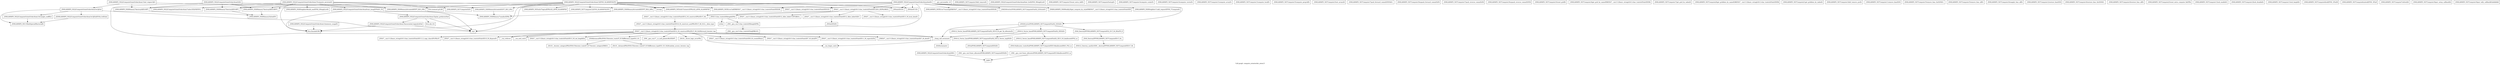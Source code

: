 digraph "Call graph: compute_orientorder_atom.ll" {
	label="Call graph: compute_orientorder_atom.ll";

	Node0x564f779bd520 [shape=record,label="{_ZN9LAMMPS_NS22ComputeOrientOrderAtomC2EPNS_6LAMMPSEiPPc}"];
	Node0x564f779bd520 -> Node0x564f7796e230;
	Node0x564f779bd520 -> Node0x564f779694f0;
	Node0x564f779bd520 -> Node0x564f77966fc0;
	Node0x564f779bd520 -> Node0x564f779342d0;
	Node0x564f779bd520 -> Node0x564f77914200;
	Node0x564f779bd520 -> Node0x564f77966710;
	Node0x564f779bd520 -> Node0x564f779781e0;
	Node0x564f779bd520 -> Node0x564f77985d90;
	Node0x564f779bd520 -> Node0x564f7799e420;
	Node0x564f779bd520 -> Node0x564f77990f80;
	Node0x564f779bd520 -> Node0x564f77980820;
	Node0x564f779bd520 -> Node0x564f779795d0;
	Node0x564f779bd520 -> Node0x564f778cd290;
	Node0x564f779bd520 -> Node0x564f77991fc0;
	Node0x564f779bd520 -> Node0x564f77996350;
	Node0x564f7796e230 [shape=record,label="{_ZN9LAMMPS_NS7ComputeC2EPNS_6LAMMPSEiPPc}"];
	Node0x564f77966710 [shape=record,label="{_ZN9LAMMPS_NS5Error3allERKNSt7__cxx1112basic_stringIcSt11char_traitsIcESaIcEEEiS8_}"];
	Node0x564f779694f0 [shape=record,label="{_ZNSaIcEC1Ev}"];
	Node0x564f77966fc0 [shape=record,label="{_ZNSt7__cxx1112basic_stringIcSt11char_traitsIcESaIcEEC2IS3_EEPKcRKS3_}"];
	Node0x564f77966fc0 -> Node0x564f7791b3a0;
	Node0x564f77966fc0 -> Node0x564f778983e0;
	Node0x564f77966fc0 -> Node0x564f77892840;
	Node0x564f77966fc0 -> Node0x564f77891fa0;
	Node0x564f77966fc0 -> Node0x564f77891bc0;
	Node0x564f7788ee80 [shape=record,label="{__gxx_personality_v0}"];
	Node0x564f779781e0 [shape=record,label="{_ZNSt7__cxx1112basic_stringIcSt11char_traitsIcESaIcEED1Ev}"];
	Node0x564f77985d90 [shape=record,label="{_ZNSaIcED1Ev}"];
	Node0x564f77980820 [shape=record,label="{_ZN9LAMMPS_NS6Memory6createIiEEPT_RS3_iPKc}"];
	Node0x564f77980820 -> Node0x564f77890140;
	Node0x564f779795d0 [shape=record,label="{strcmp}"];
	Node0x564f778cd290 [shape=record,label="{_ZN9LAMMPS_NS5utils7numericEPKciS2_bPNS_6LAMMPSE}"];
	Node0x564f77996350 [shape=record,label="{_ZN9LAMMPS_NS6Memory7destroyIiEEvRPT_}"];
	Node0x564f77996350 -> Node0x564f778b44b0;
	Node0x564f77991fc0 [shape=record,label="{_ZN9LAMMPS_NS5utils7logicalEPKciS2_bPNS_6LAMMPSE}"];
	Node0x564f77990f80 [shape=record,label="{_ZN9LAMMPS_NS6Memory6createIdEEPT_RS3_iPKc}"];
	Node0x564f77990f80 -> Node0x564f77890140;
	Node0x564f77914200 [shape=record,label="{sqrt}"];
	Node0x564f7799e420 [shape=record,label="{llvm.fmuladd.f64}"];
	Node0x564f779342d0 [shape=record,label="{_ZN9LAMMPS_NS7ComputeD2Ev}"];
	Node0x564f778d37d0 [shape=record,label="{_ZN9LAMMPS_NS7Compute10dof_removeEi}"];
	Node0x564f779c4b90 [shape=record,label="{_ZN9LAMMPS_NS22ComputeOrientOrderAtomD2Ev}"];
	Node0x564f779c4b90 -> Node0x564f779c48f0;
	Node0x564f779c4b90 -> Node0x564f7791b310;
	Node0x564f779c4b90 -> Node0x564f778b5630;
	Node0x564f779c4b90 -> Node0x564f77996350;
	Node0x564f779c4b90 -> Node0x564f779342d0;
	Node0x564f779c48f0 [shape=record,label="{_ZN9LAMMPS_NS6Memory7destroyIdEEvRPPT_}"];
	Node0x564f779c48f0 -> Node0x564f778b44b0;
	Node0x564f778b5630 [shape=record,label="{__clang_call_terminate}"];
	Node0x564f778b5630 -> Node0x564f779575a0;
	Node0x564f778b5630 -> Node0x564f779337f0;
	Node0x564f779575a0 [shape=record,label="{__cxa_begin_catch}"];
	Node0x564f779337f0 [shape=record,label="{_ZSt9terminatev}"];
	Node0x564f7791b310 [shape=record,label="{_ZN9LAMMPS_NS6Memory7destroyIdEEvRPT_}"];
	Node0x564f7791b310 -> Node0x564f778b44b0;
	Node0x564f779140f0 [shape=record,label="{_ZN9LAMMPS_NS22ComputeOrientOrderAtomD0Ev}"];
	Node0x564f779140f0 -> Node0x564f77961120;
	Node0x564f77961120 [shape=record,label="{_ZdlPv}"];
	Node0x564f77918da0 [shape=record,label="{_ZN9LAMMPS_NS22ComputeOrientOrderAtom4initEv}"];
	Node0x564f77918da0 -> Node0x564f779694f0;
	Node0x564f77918da0 -> Node0x564f77966fc0;
	Node0x564f77918da0 -> Node0x564f77985d90;
	Node0x564f77918da0 -> Node0x564f77966710;
	Node0x564f77918da0 -> Node0x564f779781e0;
	Node0x564f77918da0 -> Node0x564f779d4710;
	Node0x564f77918da0 -> Node0x564f778a6a20;
	Node0x564f77918da0 -> Node0x564f778a2ea0;
	Node0x564f77918da0 -> Node0x564f77914200;
	Node0x564f77918da0 -> Node0x564f7789db40;
	Node0x564f77918da0 -> Node0x564f778e4840;
	Node0x564f77918da0 -> Node0x564f778a1ff0;
	Node0x564f77918da0 -> Node0x564f779c48f0;
	Node0x564f778aefc0 [shape=record,label="{_ZN9LAMMPS_NS22ComputeOrientOrderAtom9calc_boopEPPdiS1_Pii}"];
	Node0x564f778aefc0 -> Node0x564f7799e420;
	Node0x564f778aefc0 -> Node0x564f77914200;
	Node0x564f778aefc0 -> Node0x564f778b08e0;
	Node0x564f778a1ff0 [shape=record,label="{_ZN9LAMMPS_NS6Memory6createIdEEPPT_RS4_iiPKc}"];
	Node0x564f778a1ff0 -> Node0x564f77890140;
	Node0x564f778e4840 [shape=record,label="{_ZN9LAMMPS_NS8Neighbor11add_requestEPNS_7ComputeEi}"];
	Node0x564f7789db40 [shape=record,label="{_ZNK9LAMMPS_NS6Modify20get_compute_by_styleERKNSt7__cxx1112basic_stringIcSt11char_traitsIcESaIcEEE}"];
	Node0x564f778a2ea0 [shape=record,label="{_ZNKSt6vectorIPN9LAMMPS_NS7ComputeESaIS2_EE4sizeEv}"];
	Node0x564f778a6a20 [shape=record,label="{_ZNSt6vectorIPN9LAMMPS_NS7ComputeESaIS2_EED2Ev}"];
	Node0x564f778a6a20 -> Node0x564f779d47c0;
	Node0x564f778a6a20 -> Node0x564f779d4870;
	Node0x564f778a6a20 -> Node0x564f779d48f0;
	Node0x564f778a6a20 -> Node0x564f778b5630;
	Node0x564f779d4710 [shape=record,label="{_ZN9LAMMPS_NS5Error7warningERKNSt7__cxx1112basic_stringIcSt11char_traitsIcESaIcEEEiS8_}"];
	Node0x564f779d4970 [shape=record,label="{_ZN9LAMMPS_NS22ComputeOrientOrderAtom9init_listEiPNS_9NeighListE}"];
	Node0x564f778a7520 [shape=record,label="{_ZN9LAMMPS_NS22ComputeOrientOrderAtom15compute_peratomEv}"];
	Node0x564f778a7520 -> Node0x564f779c48f0;
	Node0x564f778a7520 -> Node0x564f778a1ff0;
	Node0x564f778a7520 -> Node0x564f778aa580;
	Node0x564f778a7520 -> Node0x564f778ad2e0;
	Node0x564f778a7520 -> Node0x564f7791b310;
	Node0x564f778a7520 -> Node0x564f778aefc0;
	Node0x564f778a7520 -> Node0x564f77996350;
	Node0x564f778a7520 -> Node0x564f77990f80;
	Node0x564f778a7520 -> Node0x564f778ae9b0;
	Node0x564f778a7520 -> Node0x564f77980820;
	Node0x564f778a7520 -> Node0x564f7799e420;
	Node0x564f778aa580 [shape=record,label="{_ZN9LAMMPS_NS8Neighbor9build_oneEPNS_9NeighListEi}"];
	Node0x564f778ad2e0 [shape=record,label="{llvm.memset.p0.i64}"];
	Node0x564f778ae9b0 [shape=record,label="{_ZN9LAMMPS_NS22ComputeOrientOrderAtom7select3EiiPdPiPS1_}"];
	Node0x564f779d21f0 [shape=record,label="{_ZN9LAMMPS_NS22ComputeOrientOrderAtom12memory_usageEv}"];
	Node0x564f779d21f0 -> Node0x564f7799e420;
	Node0x564f778b08e0 [shape=record,label="{_ZN9LAMMPS_NS22ComputeOrientOrderAtom15polar_prefactorEiid}"];
	Node0x564f778b08e0 -> Node0x564f779d2270;
	Node0x564f778b08e0 -> Node0x564f77914200;
	Node0x564f778b08e0 -> Node0x564f779d22f0;
	Node0x564f779d2270 [shape=record,label="{llvm.abs.i32}"];
	Node0x564f779d22f0 [shape=record,label="{_ZN9LAMMPS_NS22ComputeOrientOrderAtom19associated_legendreEiid}"];
	Node0x564f779d22f0 -> Node0x564f7799e420;
	Node0x564f779d22f0 -> Node0x564f77914200;
	Node0x564f778b1970 [shape=record,label="{_ZN9LAMMPS_NS22ComputeOrientOrderAtom13init_wigner3jEv}"];
	Node0x564f778b1970 -> Node0x564f7791b310;
	Node0x564f778b1970 -> Node0x564f77990f80;
	Node0x564f778b1970 -> Node0x564f778b2200;
	Node0x564f778b2200 [shape=record,label="{_ZN9LAMMPS_NS22ComputeOrientOrderAtom3w3jEiiii}"];
	Node0x564f778b2200 -> Node0x564f778b3860;
	Node0x564f778b2200 -> Node0x564f77914200;
	Node0x564f778b2200 -> Node0x564f778b5170;
	Node0x564f778b2200 -> Node0x564f778b5810;
	Node0x564f778b3860 [shape=record,label="{_ZN9LAMMPS_NS22ComputeOrientOrderAtom14triangle_coeffEiii}"];
	Node0x564f778b3860 -> Node0x564f778b5170;
	Node0x564f778b5170 [shape=record,label="{_ZN9LAMMPS_NS11MathSpecial9factorialEi}"];
	Node0x564f778b5810 [shape=record,label="{_ZZN9LAMMPS_NS22ComputeOrientOrderAtom3w3jEiiiiEN3$_0clEiiiiii}"];
	Node0x564f778b5810 -> Node0x564f778b5170;
	Node0x564f778b7be0 [shape=record,label="{_ZN9LAMMPS_NS7Compute15reset_extra_dofEv}"];
	Node0x564f778b8d20 [shape=record,label="{_ZN9LAMMPS_NS7Compute5setupEv}"];
	Node0x564f778ba3a0 [shape=record,label="{_ZN9LAMMPS_NS7Compute14compute_scalarEv}"];
	Node0x564f778bb370 [shape=record,label="{_ZN9LAMMPS_NS7Compute14compute_vectorEv}"];
	Node0x564f778bc1f0 [shape=record,label="{_ZN9LAMMPS_NS7Compute13compute_arrayEv}"];
	Node0x564f778be540 [shape=record,label="{_ZN9LAMMPS_NS7Compute13compute_localEv}"];
	Node0x564f778bedd0 [shape=record,label="{_ZN9LAMMPS_NS7Compute15compute_pergridEv}"];
	Node0x564f778c20a0 [shape=record,label="{_ZN9LAMMPS_NS7Compute10set_arraysEi}"];
	Node0x564f778c2f60 [shape=record,label="{_ZN9LAMMPS_NS7Compute17pack_forward_commEiPiPdiS1_}"];
	Node0x564f778c3de0 [shape=record,label="{_ZN9LAMMPS_NS7Compute19unpack_forward_commEiiPd}"];
	Node0x564f778c5340 [shape=record,label="{_ZN9LAMMPS_NS7Compute17pack_reverse_commEiiPd}"];
	Node0x564f778c62c0 [shape=record,label="{_ZN9LAMMPS_NS7Compute19unpack_reverse_commEiPiPd}"];
	Node0x564f778c7140 [shape=record,label="{_ZN9LAMMPS_NS7Compute10reset_gridEv}"];
	Node0x564f778c8430 [shape=record,label="{_ZN9LAMMPS_NS7Compute16get_grid_by_nameERKNSt7__cxx1112basic_stringIcSt11char_traitsIcESaIcEEERi}"];
	Node0x564f778c9f70 [shape=record,label="{_ZN9LAMMPS_NS7Compute17get_grid_by_indexEi}"];
	Node0x564f778cab40 [shape=record,label="{_ZN9LAMMPS_NS7Compute20get_griddata_by_nameEiRKNSt7__cxx1112basic_stringIcSt11char_traitsIcESaIcEEERi}"];
	Node0x564f778cb310 [shape=record,label="{_ZN9LAMMPS_NS7Compute21get_griddata_by_indexEi}"];
	Node0x564f778cdb40 [shape=record,label="{_ZN9LAMMPS_NS7Compute14dof_remove_preEv}"];
	Node0x564f778d46f0 [shape=record,label="{_ZN9LAMMPS_NS7Compute11remove_biasEiPd}"];
	Node0x564f778d5570 [shape=record,label="{_ZN9LAMMPS_NS7Compute15remove_bias_thrEiPdS1_}"];
	Node0x564f778d69e0 [shape=record,label="{_ZN9LAMMPS_NS7Compute15remove_bias_allEv}"];
	Node0x564f778d7210 [shape=record,label="{_ZN9LAMMPS_NS7Compute16reapply_bias_allEv}"];
	Node0x564f778d8b40 [shape=record,label="{_ZN9LAMMPS_NS7Compute12restore_biasEiPd}"];
	Node0x564f778d9a60 [shape=record,label="{_ZN9LAMMPS_NS7Compute16restore_bias_thrEiPdS1_}"];
	Node0x564f778da8e0 [shape=record,label="{_ZN9LAMMPS_NS7Compute16restore_bias_allEv}"];
	Node0x564f778dbf80 [shape=record,label="{_ZN9LAMMPS_NS7Compute23reset_extra_compute_fixEPKc}"];
	Node0x564f778de450 [shape=record,label="{_ZN9LAMMPS_NS7Compute11lock_enableEv}"];
	Node0x564f778dec20 [shape=record,label="{_ZN9LAMMPS_NS7Compute12lock_disableEv}"];
	Node0x564f778e2d00 [shape=record,label="{_ZN9LAMMPS_NS7Compute11lock_lengthEv}"];
	Node0x564f778e42a0 [shape=record,label="{_ZN9LAMMPS_NS7Compute4lockEPNS_3FixEll}"];
	Node0x564f778e53b0 [shape=record,label="{_ZN9LAMMPS_NS7Compute6unlockEPNS_3FixE}"];
	Node0x564f778e60f0 [shape=record,label="{_ZN9LAMMPS_NS7Compute7refreshEv}"];
	Node0x564f778a8050 [shape=record,label="{_ZN9LAMMPS_NS7Compute19pair_setup_callbackEii}"];
	Node0x564f7791b3a0 [shape=record,label="{_ZNSt7__cxx1112basic_stringIcSt11char_traitsIcESaIcEE13_M_local_dataEv}"];
	Node0x564f778983e0 [shape=record,label="{_ZNSt7__cxx1112basic_stringIcSt11char_traitsIcESaIcEE12_Alloc_hiderC1EPcRKS3_}"];
	Node0x564f778e6be0 [shape=record,label="{_ZN9LAMMPS_NS7Compute19pair_tally_callbackEiiiidddddd}"];
	Node0x564f77891fa0 [shape=record,label="{_ZNSt7__cxx1112basic_stringIcSt11char_traitsIcESaIcEE12_M_constructIPKcEEvT_S8_}"];
	Node0x564f77891fa0 -> Node0x564f778e8630;
	Node0x564f77892840 [shape=record,label="{_ZNSt11char_traitsIcE6lengthEPKc}"];
	Node0x564f77892840 -> Node0x564f778e9910;
	Node0x564f77892840 -> Node0x564f77905380;
	Node0x564f77891bc0 [shape=record,label="{_ZNSt7__cxx1112basic_stringIcSt11char_traitsIcESaIcEE12_Alloc_hiderD2Ev}"];
	Node0x564f77891bc0 -> Node0x564f778ebd20;
	Node0x564f778e8630 [shape=record,label="{_ZNSt7__cxx1112basic_stringIcSt11char_traitsIcESaIcEE16_M_construct_auxIPKcEEvT_S8_St12__false_type}"];
	Node0x564f778e8630 -> Node0x564f778ec670;
	Node0x564f778ec670 [shape=record,label="{_ZNSt7__cxx1112basic_stringIcSt11char_traitsIcESaIcEE12_M_constructIPKcEEvT_S8_St20forward_iterator_tag}"];
	Node0x564f778ec670 -> Node0x564f778ed5f0;
	Node0x564f778ec670 -> Node0x564f778ee3d0;
	Node0x564f778ec670 -> Node0x564f778eecf0;
	Node0x564f778ec670 -> Node0x564f778efa70;
	Node0x564f778ec670 -> Node0x564f778f01f0;
	Node0x564f778ec670 -> Node0x564f778f0490;
	Node0x564f778ec670 -> Node0x564f778f1210;
	Node0x564f778ec670 -> Node0x564f77913b10;
	Node0x564f778ec670 -> Node0x564f779575a0;
	Node0x564f778ec670 -> Node0x564f779d8220;
	Node0x564f778ec670 -> Node0x564f779d82a0;
	Node0x564f778ec670 -> Node0x564f779d8320;
	Node0x564f778ec670 -> Node0x564f779d83a0;
	Node0x564f778ec670 -> Node0x564f778b5630;
	Node0x564f778ed5f0 [shape=record,label="{_ZN9__gnu_cxx17__is_null_pointerIKcEEbPT_}"];
	Node0x564f778ee3d0 [shape=record,label="{_ZSt19__throw_logic_errorPKc}"];
	Node0x564f778eecf0 [shape=record,label="{_ZSt8distanceIPKcENSt15iterator_traitsIT_E15difference_typeES3_S3_}"];
	Node0x564f778eecf0 -> Node0x564f779d8420;
	Node0x564f778eecf0 -> Node0x564f779d84d0;
	Node0x564f778f01f0 [shape=record,label="{_ZNSt7__cxx1112basic_stringIcSt11char_traitsIcESaIcEE7_M_dataEPc}"];
	Node0x564f778efa70 [shape=record,label="{_ZNSt7__cxx1112basic_stringIcSt11char_traitsIcESaIcEE9_M_createERmm}"];
	Node0x564f778f0490 [shape=record,label="{_ZNSt7__cxx1112basic_stringIcSt11char_traitsIcESaIcEE11_M_capacityEm}"];
	Node0x564f77913b10 [shape=record,label="{_ZNSt7__cxx1112basic_stringIcSt11char_traitsIcESaIcEE13_S_copy_charsEPcPKcS7_}"];
	Node0x564f778f1210 [shape=record,label="{_ZNKSt7__cxx1112basic_stringIcSt11char_traitsIcESaIcEE7_M_dataEv}"];
	Node0x564f779d8220 [shape=record,label="{_ZNSt7__cxx1112basic_stringIcSt11char_traitsIcESaIcEE10_M_disposeEv}"];
	Node0x564f779d82a0 [shape=record,label="{__cxa_rethrow}"];
	Node0x564f779d8320 [shape=record,label="{__cxa_end_catch}"];
	Node0x564f779d83a0 [shape=record,label="{_ZNSt7__cxx1112basic_stringIcSt11char_traitsIcESaIcEE13_M_set_lengthEm}"];
	Node0x564f779d84d0 [shape=record,label="{_ZSt10__distanceIPKcENSt15iterator_traitsIT_E15difference_typeES3_S3_St26random_access_iterator_tag}"];
	Node0x564f779d8420 [shape=record,label="{_ZSt19__iterator_categoryIPKcENSt15iterator_traitsIT_E17iterator_categoryERKS3_}"];
	Node0x564f778e9910 [shape=record,label="{_ZN9__gnu_cxx11char_traitsIcE6lengthEPKc}"];
	Node0x564f778e9910 -> Node0x564f779d86d0;
	Node0x564f77905380 [shape=record,label="{strlen}"];
	Node0x564f779d86d0 [shape=record,label="{_ZN9__gnu_cxx11char_traitsIcE2eqERKcS3_}"];
	Node0x564f778ebd20 [shape=record,label="{_ZNSaIcED2Ev}"];
	Node0x564f77890140 [shape=record,label="{_ZN9LAMMPS_NS6Memory7smallocElPKc}"];
	Node0x564f778b44b0 [shape=record,label="{_ZN9LAMMPS_NS6Memory5sfreeEPv}"];
	Node0x564f779d4870 [shape=record,label="{_ZSt8_DestroyIPPN9LAMMPS_NS7ComputeES2_EvT_S4_RSaIT0_E}"];
	Node0x564f779d4870 -> Node0x564f779d8840;
	Node0x564f779d47c0 [shape=record,label="{_ZNSt12_Vector_baseIPN9LAMMPS_NS7ComputeESaIS2_EE19_M_get_Tp_allocatorEv}"];
	Node0x564f779d48f0 [shape=record,label="{_ZNSt12_Vector_baseIPN9LAMMPS_NS7ComputeESaIS2_EED2Ev}"];
	Node0x564f779d48f0 -> Node0x564f779d88f0;
	Node0x564f779d48f0 -> Node0x564f778fae00;
	Node0x564f779d48f0 -> Node0x564f778b5630;
	Node0x564f779d8840 [shape=record,label="{_ZSt8_DestroyIPPN9LAMMPS_NS7ComputeEEvT_S4_}"];
	Node0x564f779d8840 -> Node0x564f778fb690;
	Node0x564f778fb690 [shape=record,label="{_ZNSt12_Destroy_auxILb1EE9__destroyIPPN9LAMMPS_NS7ComputeEEEvT_S6_}"];
	Node0x564f779d88f0 [shape=record,label="{_ZNSt12_Vector_baseIPN9LAMMPS_NS7ComputeESaIS2_EE13_M_deallocateEPS2_m}"];
	Node0x564f779d88f0 -> Node0x564f778fca40;
	Node0x564f778fae00 [shape=record,label="{_ZNSt12_Vector_baseIPN9LAMMPS_NS7ComputeESaIS2_EE12_Vector_implD2Ev}"];
	Node0x564f778fae00 -> Node0x564f778fd9b0;
	Node0x564f778fca40 [shape=record,label="{_ZNSt16allocator_traitsISaIPN9LAMMPS_NS7ComputeEEE10deallocateERS3_PS2_m}"];
	Node0x564f778fca40 -> Node0x564f778febe0;
	Node0x564f778febe0 [shape=record,label="{_ZN9__gnu_cxx13new_allocatorIPN9LAMMPS_NS7ComputeEE10deallocateEPS3_m}"];
	Node0x564f778febe0 -> Node0x564f77961120;
	Node0x564f778fd9b0 [shape=record,label="{_ZNSaIPN9LAMMPS_NS7ComputeEED2Ev}"];
	Node0x564f778fd9b0 -> Node0x564f77900e20;
	Node0x564f77900e20 [shape=record,label="{_ZN9__gnu_cxx13new_allocatorIPN9LAMMPS_NS7ComputeEED2Ev}"];
}
